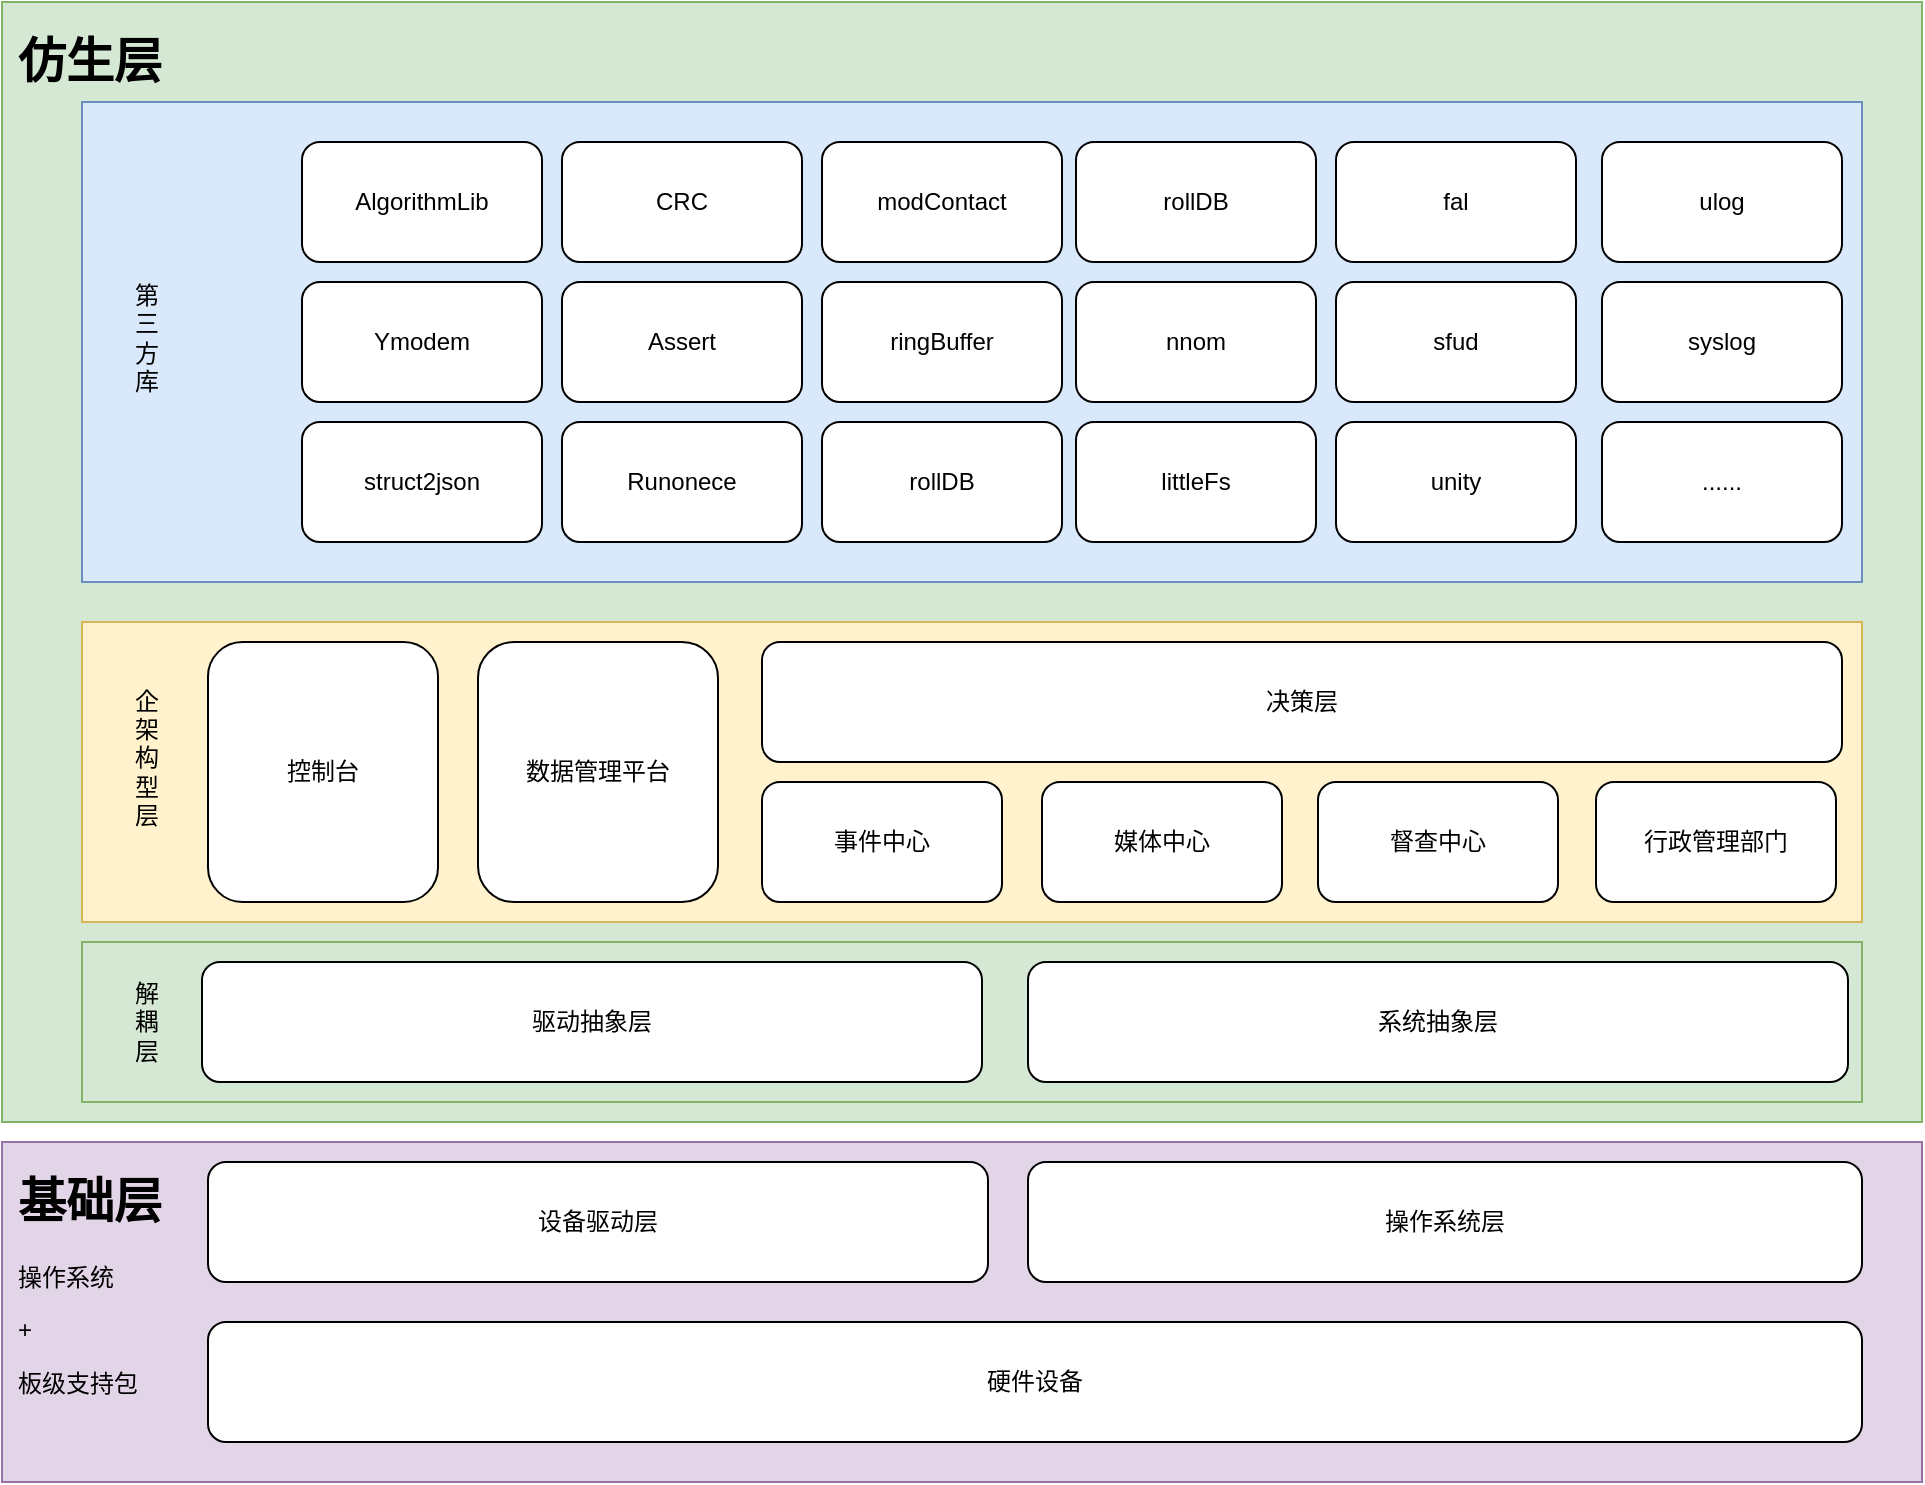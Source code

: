 <mxfile version="22.0.3" type="device">
  <diagram id="prtHgNgQTEPvFCAcTncT" name="Page-1">
    <mxGraphModel dx="2049" dy="1194" grid="1" gridSize="10" guides="1" tooltips="1" connect="1" arrows="1" fold="1" page="1" pageScale="1" pageWidth="827" pageHeight="1169" math="1" shadow="0">
      <root>
        <mxCell id="0" />
        <mxCell id="1" parent="0" />
        <mxCell id="vfiZtLMxObc1wHAqk_37-22" value="" style="rounded=0;whiteSpace=wrap;html=1;fillColor=#d5e8d4;strokeColor=#82b366;" vertex="1" parent="1">
          <mxGeometry x="30" y="190" width="960" height="560" as="geometry" />
        </mxCell>
        <mxCell id="vfiZtLMxObc1wHAqk_37-20" value="" style="rounded=0;whiteSpace=wrap;html=1;fillColor=#d5e8d4;strokeColor=#82b366;" vertex="1" parent="1">
          <mxGeometry x="70" y="660" width="890" height="80" as="geometry" />
        </mxCell>
        <mxCell id="vfiZtLMxObc1wHAqk_37-16" value="" style="rounded=0;whiteSpace=wrap;html=1;fillColor=#e1d5e7;strokeColor=#9673a6;" vertex="1" parent="1">
          <mxGeometry x="30" y="760" width="960" height="170" as="geometry" />
        </mxCell>
        <mxCell id="vfiZtLMxObc1wHAqk_37-15" value="" style="rounded=0;whiteSpace=wrap;html=1;fillColor=#fff2cc;strokeColor=#d6b656;" vertex="1" parent="1">
          <mxGeometry x="70" y="500" width="890" height="150" as="geometry" />
        </mxCell>
        <mxCell id="vfiZtLMxObc1wHAqk_37-14" value="" style="rounded=0;whiteSpace=wrap;html=1;fillColor=#dae8fc;strokeColor=#6c8ebf;" vertex="1" parent="1">
          <mxGeometry x="70" y="240" width="890" height="240" as="geometry" />
        </mxCell>
        <mxCell id="PO8j4kMJdJTdpGzgLHgN-10" value="第三方库" style="text;html=1;strokeColor=none;fillColor=none;align=center;verticalAlign=middle;whiteSpace=wrap;rounded=0;direction=south;" parent="1" vertex="1">
          <mxGeometry x="90" y="295" width="25" height="125" as="geometry" />
        </mxCell>
        <mxCell id="PO8j4kMJdJTdpGzgLHgN-11" value="事件中心" style="rounded=1;whiteSpace=wrap;html=1;" parent="1" vertex="1">
          <mxGeometry x="410" y="580" width="120" height="60" as="geometry" />
        </mxCell>
        <mxCell id="PO8j4kMJdJTdpGzgLHgN-12" value="AlgorithmLib" style="rounded=1;whiteSpace=wrap;html=1;" parent="1" vertex="1">
          <mxGeometry x="180" y="260" width="120" height="60" as="geometry" />
        </mxCell>
        <mxCell id="PO8j4kMJdJTdpGzgLHgN-13" value="CRC" style="rounded=1;whiteSpace=wrap;html=1;" parent="1" vertex="1">
          <mxGeometry x="310" y="260" width="120" height="60" as="geometry" />
        </mxCell>
        <mxCell id="PO8j4kMJdJTdpGzgLHgN-14" value="Ymodem" style="rounded=1;whiteSpace=wrap;html=1;" parent="1" vertex="1">
          <mxGeometry x="180" y="330" width="120" height="60" as="geometry" />
        </mxCell>
        <mxCell id="PO8j4kMJdJTdpGzgLHgN-15" value="Assert" style="rounded=1;whiteSpace=wrap;html=1;" parent="1" vertex="1">
          <mxGeometry x="310" y="330" width="120" height="60" as="geometry" />
        </mxCell>
        <mxCell id="PO8j4kMJdJTdpGzgLHgN-16" value="modContact" style="rounded=1;whiteSpace=wrap;html=1;" parent="1" vertex="1">
          <mxGeometry x="440" y="260" width="120" height="60" as="geometry" />
        </mxCell>
        <mxCell id="PO8j4kMJdJTdpGzgLHgN-17" value="ringBuffer" style="rounded=1;whiteSpace=wrap;html=1;" parent="1" vertex="1">
          <mxGeometry x="440" y="330" width="120" height="60" as="geometry" />
        </mxCell>
        <mxCell id="PO8j4kMJdJTdpGzgLHgN-18" value="rollDB" style="rounded=1;whiteSpace=wrap;html=1;" parent="1" vertex="1">
          <mxGeometry x="567" y="260" width="120" height="60" as="geometry" />
        </mxCell>
        <mxCell id="PO8j4kMJdJTdpGzgLHgN-19" value="nnom" style="rounded=1;whiteSpace=wrap;html=1;" parent="1" vertex="1">
          <mxGeometry x="567" y="330" width="120" height="60" as="geometry" />
        </mxCell>
        <mxCell id="PO8j4kMJdJTdpGzgLHgN-20" value="Runonece" style="rounded=1;whiteSpace=wrap;html=1;" parent="1" vertex="1">
          <mxGeometry x="310" y="400" width="120" height="60" as="geometry" />
        </mxCell>
        <mxCell id="PO8j4kMJdJTdpGzgLHgN-21" value="struct2json" style="rounded=1;whiteSpace=wrap;html=1;" parent="1" vertex="1">
          <mxGeometry x="180" y="400" width="120" height="60" as="geometry" />
        </mxCell>
        <mxCell id="PO8j4kMJdJTdpGzgLHgN-22" value="rollDB" style="rounded=1;whiteSpace=wrap;html=1;" parent="1" vertex="1">
          <mxGeometry x="440" y="400" width="120" height="60" as="geometry" />
        </mxCell>
        <mxCell id="PO8j4kMJdJTdpGzgLHgN-23" value="sfud" style="rounded=1;whiteSpace=wrap;html=1;" parent="1" vertex="1">
          <mxGeometry x="697" y="330" width="120" height="60" as="geometry" />
        </mxCell>
        <mxCell id="PO8j4kMJdJTdpGzgLHgN-24" value="fal" style="rounded=1;whiteSpace=wrap;html=1;" parent="1" vertex="1">
          <mxGeometry x="697" y="260" width="120" height="60" as="geometry" />
        </mxCell>
        <mxCell id="PO8j4kMJdJTdpGzgLHgN-25" value="ulog" style="rounded=1;whiteSpace=wrap;html=1;" parent="1" vertex="1">
          <mxGeometry x="830" y="260" width="120" height="60" as="geometry" />
        </mxCell>
        <mxCell id="PO8j4kMJdJTdpGzgLHgN-26" value="syslog" style="rounded=1;whiteSpace=wrap;html=1;" parent="1" vertex="1">
          <mxGeometry x="830" y="330" width="120" height="60" as="geometry" />
        </mxCell>
        <mxCell id="PO8j4kMJdJTdpGzgLHgN-27" value="unity" style="rounded=1;whiteSpace=wrap;html=1;" parent="1" vertex="1">
          <mxGeometry x="697" y="400" width="120" height="60" as="geometry" />
        </mxCell>
        <mxCell id="PO8j4kMJdJTdpGzgLHgN-28" value="littleFs" style="rounded=1;whiteSpace=wrap;html=1;" parent="1" vertex="1">
          <mxGeometry x="567" y="400" width="120" height="60" as="geometry" />
        </mxCell>
        <mxCell id="vfiZtLMxObc1wHAqk_37-1" value="媒体中心" style="rounded=1;whiteSpace=wrap;html=1;" vertex="1" parent="1">
          <mxGeometry x="550" y="580" width="120" height="60" as="geometry" />
        </mxCell>
        <mxCell id="vfiZtLMxObc1wHAqk_37-2" value="决策层" style="rounded=1;whiteSpace=wrap;html=1;" vertex="1" parent="1">
          <mxGeometry x="410" y="510" width="540" height="60" as="geometry" />
        </mxCell>
        <mxCell id="vfiZtLMxObc1wHAqk_37-3" value="督查中心" style="rounded=1;whiteSpace=wrap;html=1;" vertex="1" parent="1">
          <mxGeometry x="688" y="580" width="120" height="60" as="geometry" />
        </mxCell>
        <mxCell id="vfiZtLMxObc1wHAqk_37-4" value="行政管理部门" style="rounded=1;whiteSpace=wrap;html=1;" vertex="1" parent="1">
          <mxGeometry x="827" y="580" width="120" height="60" as="geometry" />
        </mxCell>
        <mxCell id="vfiZtLMxObc1wHAqk_37-6" value="数据管理平台" style="rounded=1;whiteSpace=wrap;html=1;" vertex="1" parent="1">
          <mxGeometry x="268" y="510" width="120" height="130" as="geometry" />
        </mxCell>
        <mxCell id="vfiZtLMxObc1wHAqk_37-7" value="操作系统层" style="rounded=1;whiteSpace=wrap;html=1;" vertex="1" parent="1">
          <mxGeometry x="543" y="770" width="417" height="60" as="geometry" />
        </mxCell>
        <mxCell id="vfiZtLMxObc1wHAqk_37-8" value="驱动抽象层" style="rounded=1;whiteSpace=wrap;html=1;" vertex="1" parent="1">
          <mxGeometry x="130" y="670" width="390" height="60" as="geometry" />
        </mxCell>
        <mxCell id="vfiZtLMxObc1wHAqk_37-9" value="系统抽象层" style="rounded=1;whiteSpace=wrap;html=1;" vertex="1" parent="1">
          <mxGeometry x="543" y="670" width="410" height="60" as="geometry" />
        </mxCell>
        <mxCell id="vfiZtLMxObc1wHAqk_37-10" value="设备驱动层" style="rounded=1;whiteSpace=wrap;html=1;" vertex="1" parent="1">
          <mxGeometry x="133" y="770" width="390" height="60" as="geometry" />
        </mxCell>
        <mxCell id="vfiZtLMxObc1wHAqk_37-12" value="控制台" style="rounded=1;whiteSpace=wrap;html=1;" vertex="1" parent="1">
          <mxGeometry x="133" y="510" width="115" height="130" as="geometry" />
        </mxCell>
        <mxCell id="vfiZtLMxObc1wHAqk_37-13" value="硬件设备" style="rounded=1;whiteSpace=wrap;html=1;" vertex="1" parent="1">
          <mxGeometry x="133" y="850" width="827" height="60" as="geometry" />
        </mxCell>
        <mxCell id="vfiZtLMxObc1wHAqk_37-17" value="企架构型层" style="text;html=1;strokeColor=none;fillColor=none;align=center;verticalAlign=middle;whiteSpace=wrap;rounded=0;direction=south;" vertex="1" parent="1">
          <mxGeometry x="90" y="510" width="25" height="115" as="geometry" />
        </mxCell>
        <mxCell id="vfiZtLMxObc1wHAqk_37-21" value="解耦层" style="text;html=1;strokeColor=none;fillColor=none;align=center;verticalAlign=middle;whiteSpace=wrap;rounded=0;direction=south;" vertex="1" parent="1">
          <mxGeometry x="90" y="642.5" width="25" height="115" as="geometry" />
        </mxCell>
        <mxCell id="vfiZtLMxObc1wHAqk_37-23" value="&lt;h1&gt;仿生层&lt;/h1&gt;&lt;div&gt;&amp;nbsp; &amp;nbsp; &amp;nbsp; &amp;nbsp; &amp;nbsp; &amp;nbsp;&amp;nbsp;&lt;/div&gt;" style="text;html=1;strokeColor=none;fillColor=none;spacing=5;spacingTop=-20;whiteSpace=wrap;overflow=hidden;rounded=0;" vertex="1" parent="1">
          <mxGeometry x="32.5" y="200" width="110" height="80" as="geometry" />
        </mxCell>
        <mxCell id="vfiZtLMxObc1wHAqk_37-24" value="&lt;h1&gt;基础层&lt;/h1&gt;&lt;p&gt;操作系统&lt;/p&gt;&lt;p&gt;+&lt;/p&gt;&lt;p&gt;板级支持包&lt;/p&gt;" style="text;html=1;strokeColor=none;fillColor=none;spacing=5;spacingTop=-20;whiteSpace=wrap;overflow=hidden;rounded=0;" vertex="1" parent="1">
          <mxGeometry x="32.5" y="770" width="97.5" height="120" as="geometry" />
        </mxCell>
        <mxCell id="vfiZtLMxObc1wHAqk_37-25" value="......" style="rounded=1;whiteSpace=wrap;html=1;" vertex="1" parent="1">
          <mxGeometry x="830" y="400" width="120" height="60" as="geometry" />
        </mxCell>
      </root>
    </mxGraphModel>
  </diagram>
</mxfile>
